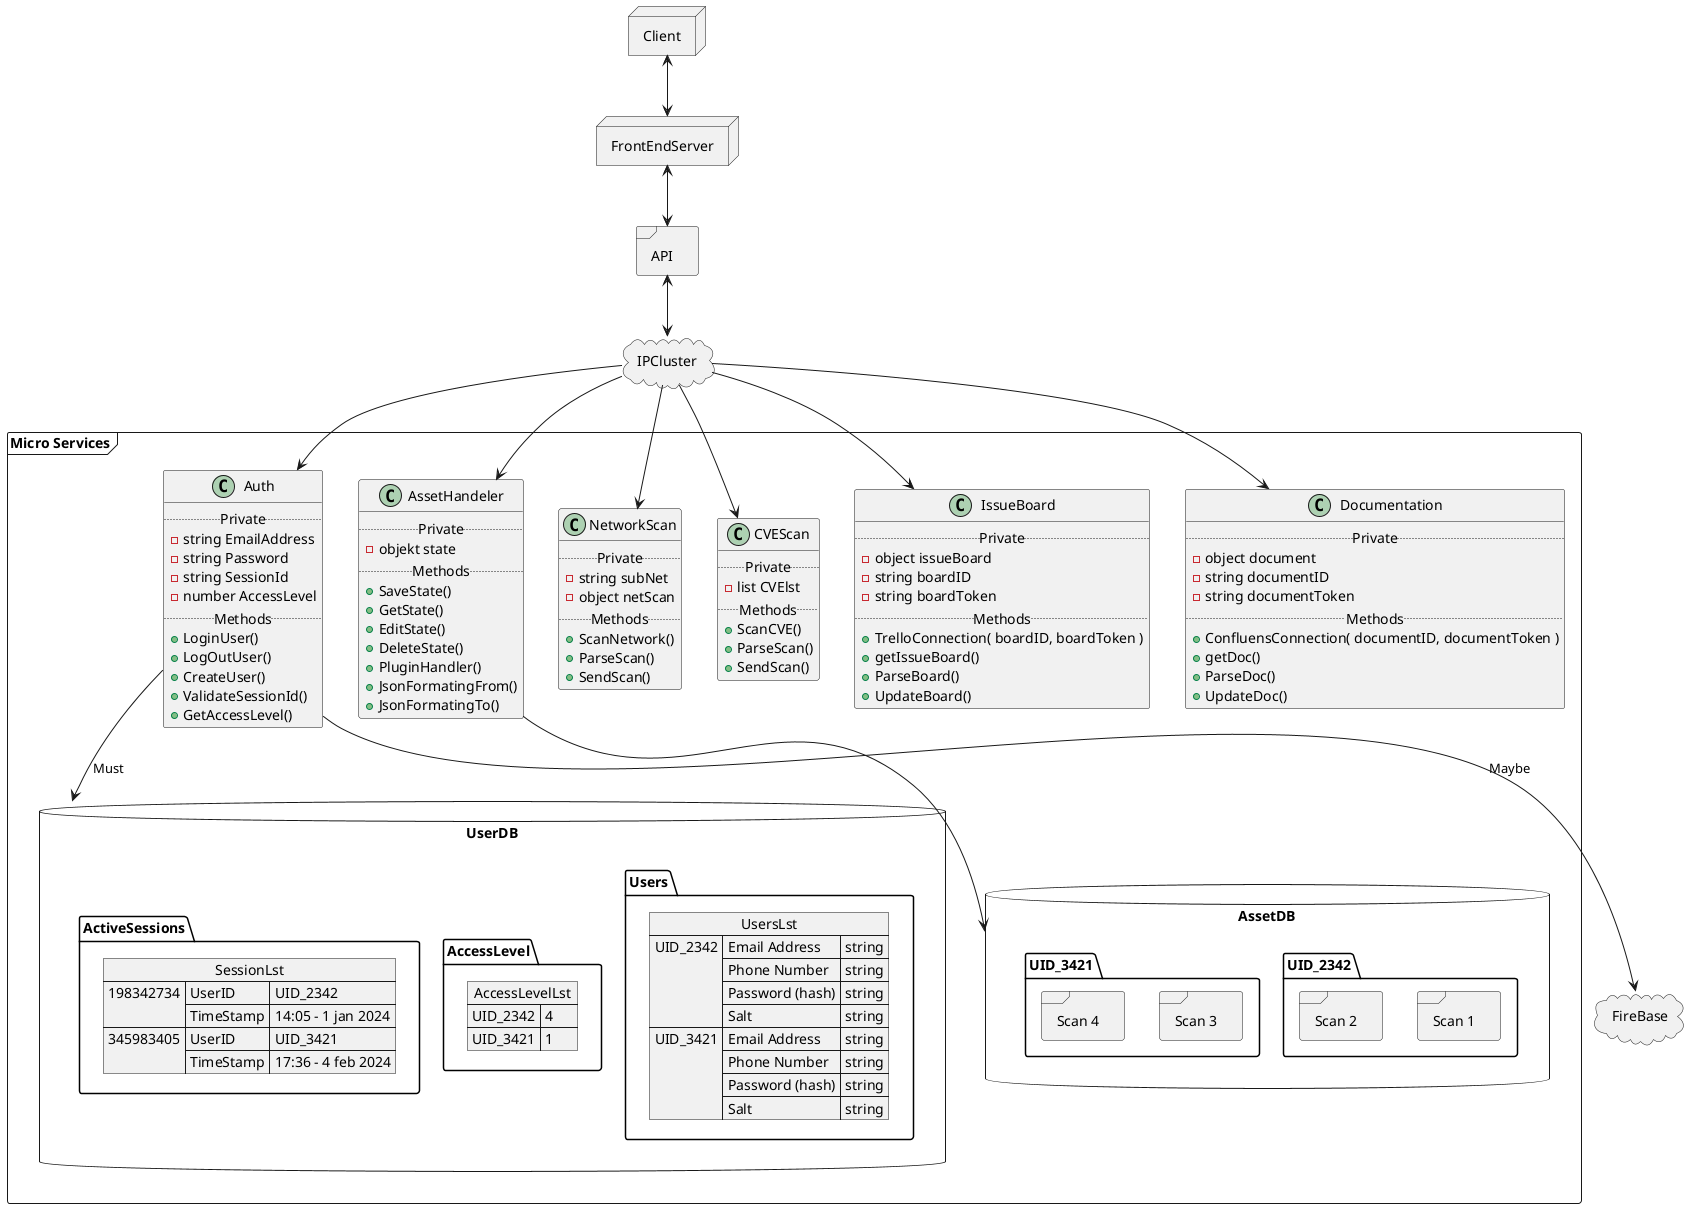 @startuml "MicroServices"
allow_mixing

node Client

node FrontEndServer

frame API

cloud IPCluster
cloud FireBase

frame "Micro Services" {
  ' DB 1
  class Auth {
    ..Private..
    - string EmailAddress
    - string Password
    - string SessionId
    - number AccessLevel
    ..Methods..
    + LoginUser()
    + LogOutUser()
    + CreateUser()
    + ValidateSessionId()
    + GetAccessLevel()
  }

  ' DB 2
  class AssetHandeler {
    ..Private..
    - objekt state
    ..Methods..
    + SaveState()
    + GetState()
    + EditState()
    + DeleteState()
    + PluginHandler()
    + JsonFormatingFrom()
    + JsonFormatingTo()
  }

  class NetworkScan {
    ..Private..
    - string subNet
    - object netScan
    ..Methods..
    + ScanNetwork()
    + ParseScan()
    + SendScan()
  }

  class CVEScan {
    ..Private..
    - list CVElst
    ..Methods..
    + ScanCVE()
    + ParseScan()
    + SendScan()
  }

  class IssueBoard {
    ..Private..
    - object issueBoard
    - string boardID
    - string boardToken
    ..Methods..
    + TrelloConnection( boardID, boardToken )
    + getIssueBoard()
    + ParseBoard()
    + UpdateBoard()
  }

  class Documentation {
    ..Private..
    - object document
    - string documentID
    - string documentToken
    ..Methods..
    + ConfluensConnection( documentID, documentToken )
    + getDoc()
    + ParseDoc()
    + UpdateDoc()
  }

  database UserDB {
    folder Users {
        json UsersLst {
          "UID_2342": {
            "Email Address" : "string",
            "Phone Number" : "string",
            "Password (hash)" : "string",
            "Salt" : "string"
          }
          ,
          "UID_3421" : {
            "Email Address" : "string",
            "Phone Number" : "string",
            "Password (hash)" : "string",
            "Salt" : "string"
          }
        }
    }

    folder AccessLevel {
      json AccessLevelLst {
        "UID_2342": "4",
        "UID_3421": "1"
      }

    }

    folder ActiveSessions {
      json SessionLst {
        "198342734": {"UserID": "UID_2342", "TimeStamp": "14:05 - 1 jan 2024"},
        "345983405": {"UserID": "UID_3421", "TimeStamp": "17:36 - 4 feb 2024"}
      }

    }
  }

  database AssetDB {
    folder UID_2342 {
      frame "Scan 1"
      frame "Scan 2"
    }
    folder UID_3421 {
      frame "Scan 3"
      frame "Scan 4"
    }
  }
}


Client <--> FrontEndServer
FrontEndServer <--> API
API <--> IPCluster
IPCluster --> Auth
IPCluster --> AssetHandeler
IPCluster --> NetworkScan
IPCluster --> CVEScan
IPCluster --> IssueBoard
IPCluster --> Documentation
Auth --> UserDB: Must
Auth --> FireBase: Maybe
AssetHandeler --> AssetDB



@enduml
